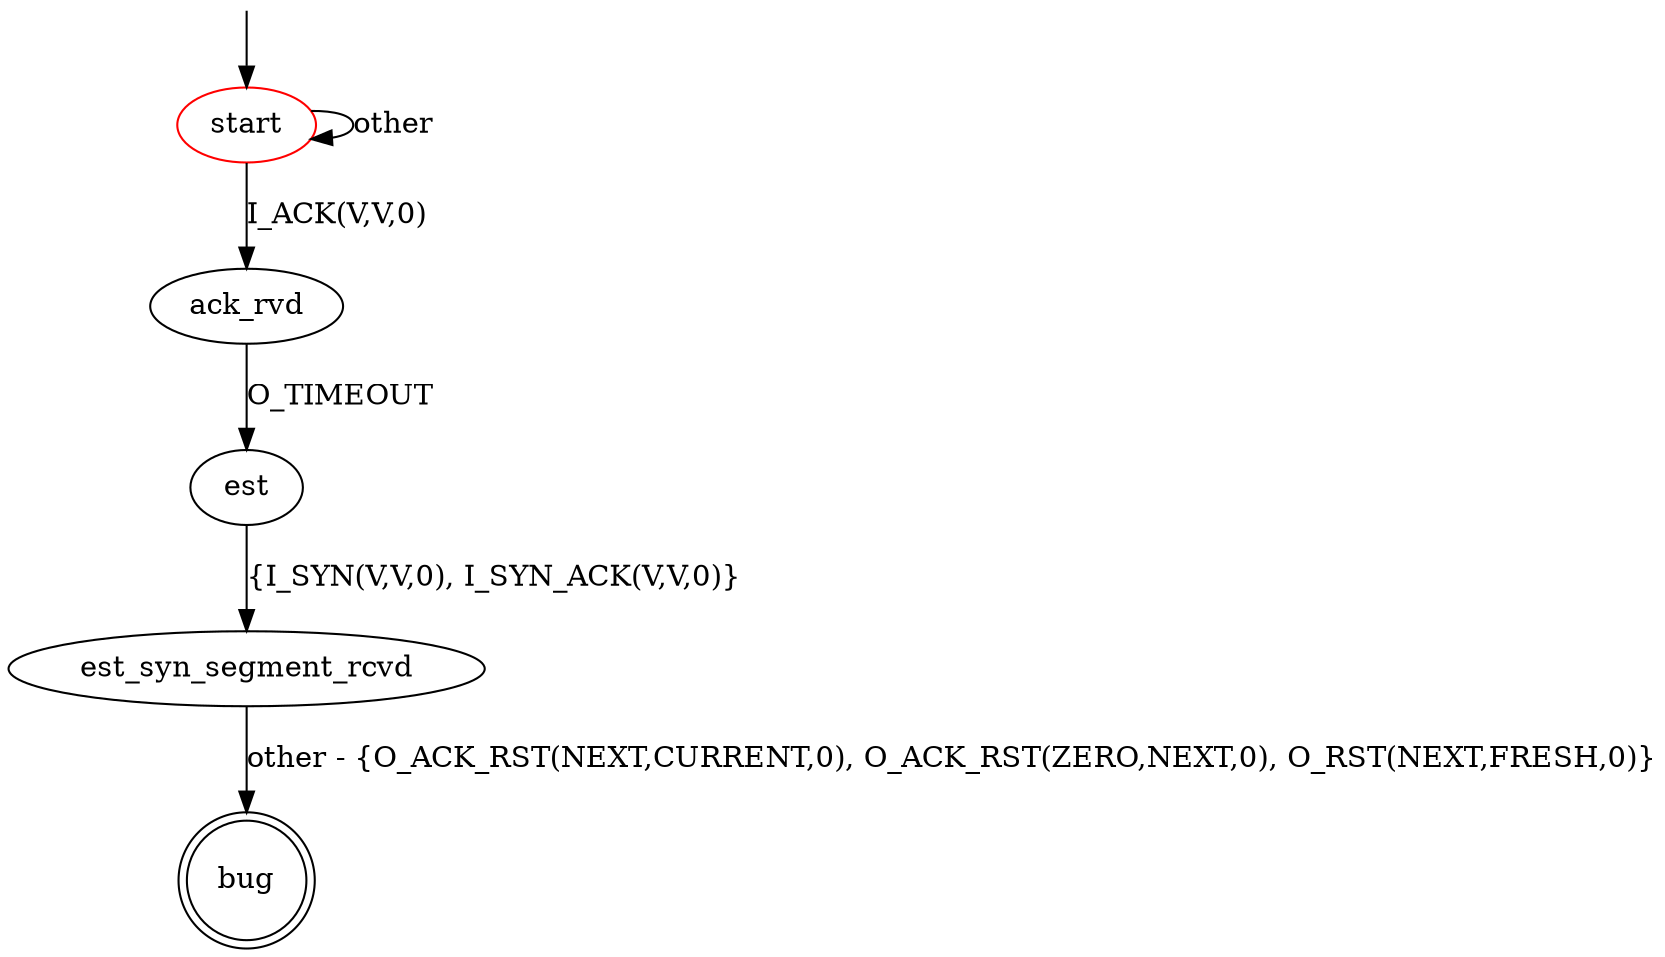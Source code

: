 digraph G {
label=""
start [color="red"]
bug [shape="doublecircle"]

start -> start [label="other"]

start -> ack_rvd [label="I_ACK(V,V,0)"]

ack_rvd -> est [label = "O_TIMEOUT"]

est -> est_syn_segment_rcvd [label="{I_SYN(V,V,0), I_SYN_ACK(V,V,0)}"]

// could be improved so that it also captures exchanges after which the SUT remains in state ESTABLISHED
est_syn_segment_rcvd -> bug [label="other - {O_ACK_RST(NEXT,CURRENT,0), O_ACK_RST(ZERO,NEXT,0), O_RST(NEXT,FRESH,0)}"]

__start0 [label="" shape="none" width="0" height="0"];
__start0 -> start;
}

